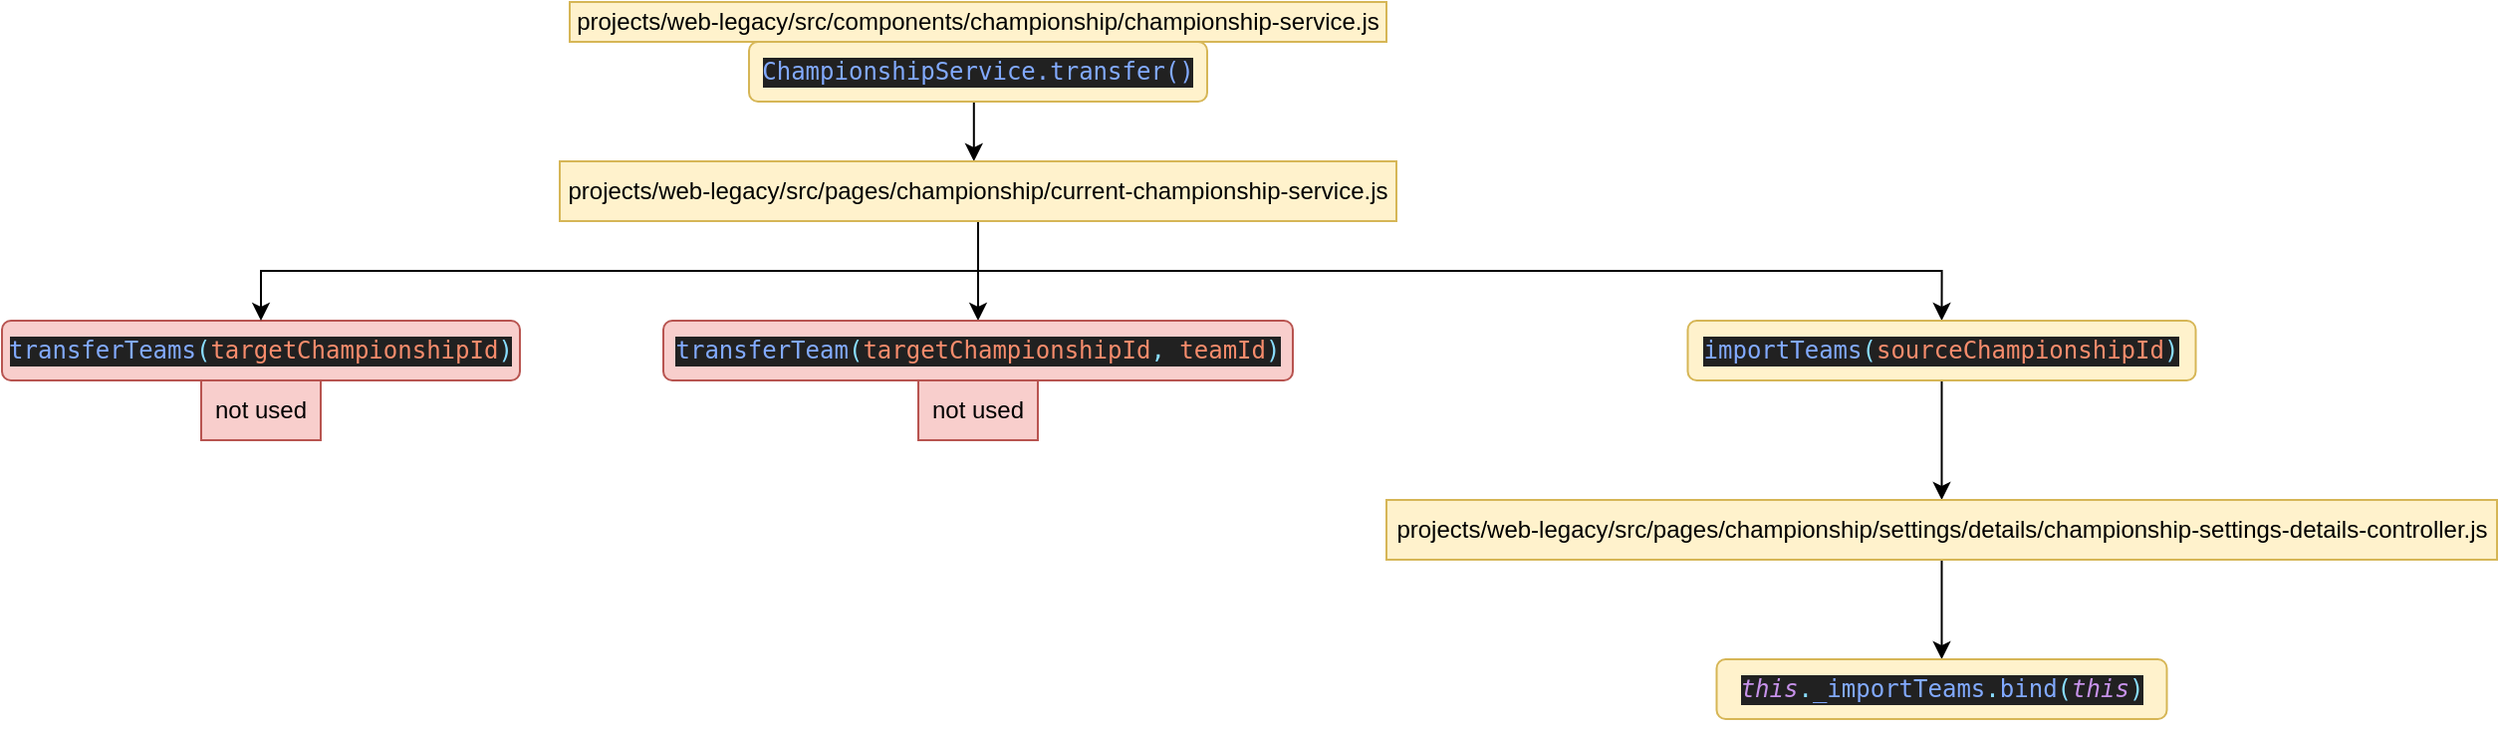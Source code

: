 <mxfile version="15.7.4" type="github">
  <diagram id="Vy6IA38wdvWcA2MXzy7X" name="Page-1">
    <mxGraphModel dx="1527" dy="981" grid="1" gridSize="10" guides="1" tooltips="1" connect="1" arrows="1" fold="1" page="1" pageScale="1" pageWidth="827" pageHeight="1169" math="0" shadow="0">
      <root>
        <mxCell id="0" />
        <mxCell id="1" parent="0" />
        <mxCell id="f6dS_MW6rFt-GkWWYghG-6" style="edgeStyle=orthogonalEdgeStyle;rounded=0;orthogonalLoop=1;jettySize=auto;html=1;exitX=0.5;exitY=1;exitDx=0;exitDy=0;entryX=0.495;entryY=0;entryDx=0;entryDy=0;entryPerimeter=0;" edge="1" parent="1" source="f6dS_MW6rFt-GkWWYghG-1" target="f6dS_MW6rFt-GkWWYghG-5">
          <mxGeometry relative="1" as="geometry">
            <mxPoint x="533" y="190" as="targetPoint" />
          </mxGeometry>
        </mxCell>
        <mxCell id="f6dS_MW6rFt-GkWWYghG-1" value="&lt;pre style=&quot;background-color: #212121 ; color: #eeffff ; font-family: &amp;#34;menlo&amp;#34; , monospace ; font-size: 9.0pt&quot;&gt;&lt;span style=&quot;color: #82aaff&quot;&gt;ChampionshipService.transfer()&lt;/span&gt;&lt;/pre&gt;" style="rounded=1;whiteSpace=wrap;html=1;fillColor=#fff2cc;strokeColor=#d6b656;" vertex="1" parent="1">
          <mxGeometry x="415" y="100" width="230" height="30" as="geometry" />
        </mxCell>
        <mxCell id="f6dS_MW6rFt-GkWWYghG-2" value="projects/web-legacy/src/components/championship/championship-service.js" style="text;html=1;strokeColor=#d6b656;fillColor=#fff2cc;align=center;verticalAlign=middle;whiteSpace=wrap;rounded=0;" vertex="1" parent="1">
          <mxGeometry x="325" y="80" width="410" height="20" as="geometry" />
        </mxCell>
        <mxCell id="f6dS_MW6rFt-GkWWYghG-3" value="&lt;pre style=&quot;background-color: #212121 ; color: #eeffff ; font-family: &amp;#34;menlo&amp;#34; , monospace ; font-size: 9.0pt&quot;&gt;&lt;span style=&quot;color: #82aaff&quot;&gt;transferTeams&lt;/span&gt;&lt;span style=&quot;color: #89ddff&quot;&gt;(&lt;/span&gt;&lt;span style=&quot;color: #f78c6c&quot;&gt;targetChampionshipId&lt;/span&gt;&lt;span style=&quot;color: #89ddff&quot;&gt;)&lt;/span&gt;&lt;/pre&gt;" style="rounded=1;whiteSpace=wrap;html=1;fillColor=#f8cecc;strokeColor=#b85450;" vertex="1" parent="1">
          <mxGeometry x="40" y="240" width="260" height="30" as="geometry" />
        </mxCell>
        <mxCell id="f6dS_MW6rFt-GkWWYghG-7" style="edgeStyle=orthogonalEdgeStyle;rounded=0;orthogonalLoop=1;jettySize=auto;html=1;exitX=0.5;exitY=1;exitDx=0;exitDy=0;entryX=0.5;entryY=0;entryDx=0;entryDy=0;" edge="1" parent="1" source="f6dS_MW6rFt-GkWWYghG-5" target="f6dS_MW6rFt-GkWWYghG-3">
          <mxGeometry relative="1" as="geometry" />
        </mxCell>
        <mxCell id="f6dS_MW6rFt-GkWWYghG-10" style="edgeStyle=orthogonalEdgeStyle;rounded=0;orthogonalLoop=1;jettySize=auto;html=1;exitX=0.5;exitY=1;exitDx=0;exitDy=0;entryX=0.5;entryY=0;entryDx=0;entryDy=0;" edge="1" parent="1" source="f6dS_MW6rFt-GkWWYghG-5" target="f6dS_MW6rFt-GkWWYghG-9">
          <mxGeometry relative="1" as="geometry" />
        </mxCell>
        <mxCell id="f6dS_MW6rFt-GkWWYghG-12" style="edgeStyle=orthogonalEdgeStyle;rounded=0;orthogonalLoop=1;jettySize=auto;html=1;exitX=0.5;exitY=1;exitDx=0;exitDy=0;entryX=0.5;entryY=0;entryDx=0;entryDy=0;" edge="1" parent="1" source="f6dS_MW6rFt-GkWWYghG-5" target="f6dS_MW6rFt-GkWWYghG-11">
          <mxGeometry relative="1" as="geometry" />
        </mxCell>
        <mxCell id="f6dS_MW6rFt-GkWWYghG-5" value="projects/web-legacy/src/pages/championship/current-championship-service.js" style="text;html=1;strokeColor=#d6b656;fillColor=#fff2cc;align=center;verticalAlign=middle;whiteSpace=wrap;rounded=0;" vertex="1" parent="1">
          <mxGeometry x="320" y="160" width="420" height="30" as="geometry" />
        </mxCell>
        <mxCell id="f6dS_MW6rFt-GkWWYghG-8" value="not used" style="text;html=1;strokeColor=#b85450;fillColor=#f8cecc;align=center;verticalAlign=middle;whiteSpace=wrap;rounded=0;" vertex="1" parent="1">
          <mxGeometry x="140" y="270" width="60" height="30" as="geometry" />
        </mxCell>
        <mxCell id="f6dS_MW6rFt-GkWWYghG-9" value="&lt;pre style=&quot;background-color: #212121 ; color: #eeffff ; font-family: &amp;#34;menlo&amp;#34; , monospace ; font-size: 9.0pt&quot;&gt;&lt;pre style=&quot;font-family: &amp;#34;menlo&amp;#34; , monospace ; font-size: 9pt&quot;&gt;&lt;span style=&quot;color: #82aaff&quot;&gt;transferTeam&lt;/span&gt;&lt;span style=&quot;color: #89ddff&quot;&gt;(&lt;/span&gt;&lt;span style=&quot;color: #f78c6c&quot;&gt;targetChampionshipId&lt;/span&gt;&lt;span style=&quot;color: #89ddff&quot;&gt;, &lt;/span&gt;&lt;span style=&quot;color: #f78c6c&quot;&gt;teamId&lt;/span&gt;&lt;span style=&quot;color: #89ddff&quot;&gt;)&lt;/span&gt;&lt;/pre&gt;&lt;/pre&gt;" style="rounded=1;whiteSpace=wrap;html=1;fillColor=#f8cecc;strokeColor=#b85450;" vertex="1" parent="1">
          <mxGeometry x="372" y="240" width="316" height="30" as="geometry" />
        </mxCell>
        <mxCell id="f6dS_MW6rFt-GkWWYghG-16" style="edgeStyle=orthogonalEdgeStyle;rounded=0;orthogonalLoop=1;jettySize=auto;html=1;exitX=0.5;exitY=1;exitDx=0;exitDy=0;entryX=0.5;entryY=0;entryDx=0;entryDy=0;" edge="1" parent="1" source="f6dS_MW6rFt-GkWWYghG-11" target="f6dS_MW6rFt-GkWWYghG-14">
          <mxGeometry relative="1" as="geometry" />
        </mxCell>
        <mxCell id="f6dS_MW6rFt-GkWWYghG-11" value="&lt;pre style=&quot;background-color: #212121 ; color: #eeffff ; font-family: &amp;#34;menlo&amp;#34; , monospace ; font-size: 9.0pt&quot;&gt;&lt;pre style=&quot;font-family: &amp;#34;menlo&amp;#34; , monospace ; font-size: 9pt&quot;&gt;&lt;pre style=&quot;font-family: &amp;#34;menlo&amp;#34; , monospace ; font-size: 9pt&quot;&gt;&lt;span style=&quot;color: #82aaff&quot;&gt;importTeams&lt;/span&gt;&lt;span style=&quot;color: #89ddff&quot;&gt;(&lt;/span&gt;&lt;span style=&quot;color: #f78c6c&quot;&gt;sourceChampionshipId&lt;/span&gt;&lt;span style=&quot;color: #89ddff&quot;&gt;)&lt;/span&gt;&lt;/pre&gt;&lt;/pre&gt;&lt;/pre&gt;" style="rounded=1;whiteSpace=wrap;html=1;fillColor=#fff2cc;strokeColor=#d6b656;" vertex="1" parent="1">
          <mxGeometry x="886.25" y="240" width="255" height="30" as="geometry" />
        </mxCell>
        <mxCell id="f6dS_MW6rFt-GkWWYghG-13" value="not used" style="text;html=1;strokeColor=#b85450;fillColor=#f8cecc;align=center;verticalAlign=middle;whiteSpace=wrap;rounded=0;" vertex="1" parent="1">
          <mxGeometry x="500" y="270" width="60" height="30" as="geometry" />
        </mxCell>
        <mxCell id="f6dS_MW6rFt-GkWWYghG-18" style="edgeStyle=orthogonalEdgeStyle;rounded=0;orthogonalLoop=1;jettySize=auto;html=1;exitX=0.5;exitY=1;exitDx=0;exitDy=0;entryX=0.5;entryY=0;entryDx=0;entryDy=0;" edge="1" parent="1" source="f6dS_MW6rFt-GkWWYghG-14" target="f6dS_MW6rFt-GkWWYghG-17">
          <mxGeometry relative="1" as="geometry" />
        </mxCell>
        <mxCell id="f6dS_MW6rFt-GkWWYghG-14" value="projects/web-legacy/src/pages/championship/settings/details/championship-settings-details-controller.js" style="text;html=1;strokeColor=#d6b656;fillColor=#fff2cc;align=center;verticalAlign=middle;whiteSpace=wrap;rounded=0;" vertex="1" parent="1">
          <mxGeometry x="735" y="330" width="557.5" height="30" as="geometry" />
        </mxCell>
        <mxCell id="f6dS_MW6rFt-GkWWYghG-17" value="&lt;pre style=&quot;background-color: #212121 ; color: #eeffff ; font-family: &amp;#34;menlo&amp;#34; , monospace ; font-size: 9.0pt&quot;&gt;&lt;span style=&quot;color: #c792ea ; font-style: italic&quot;&gt;this&lt;/span&gt;&lt;span style=&quot;color: #89ddff&quot;&gt;.&lt;/span&gt;&lt;span style=&quot;color: #82aaff&quot;&gt;_importTeams&lt;/span&gt;&lt;span style=&quot;color: #89ddff&quot;&gt;.&lt;/span&gt;&lt;span style=&quot;color: #82aaff&quot;&gt;bind&lt;/span&gt;&lt;span style=&quot;color: #89ddff&quot;&gt;(&lt;/span&gt;&lt;span style=&quot;color: #c792ea ; font-style: italic&quot;&gt;this&lt;/span&gt;&lt;span style=&quot;color: #89ddff&quot;&gt;)&lt;/span&gt;&lt;/pre&gt;" style="rounded=1;whiteSpace=wrap;html=1;fillColor=#fff2cc;strokeColor=#d6b656;" vertex="1" parent="1">
          <mxGeometry x="900.75" y="410" width="226" height="30" as="geometry" />
        </mxCell>
      </root>
    </mxGraphModel>
  </diagram>
</mxfile>
